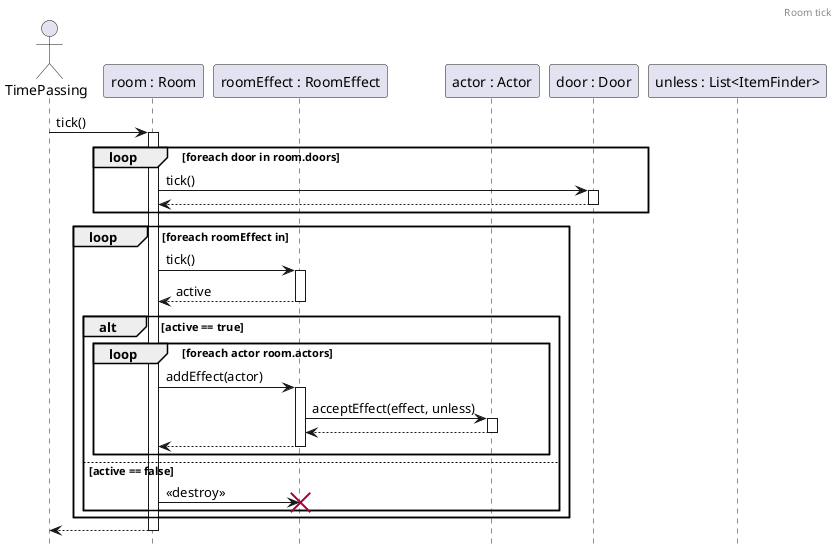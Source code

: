 @startuml RoomTick
header Room tick
hide footbox

actor time as "TimePassing"
participant room as "room : Room"
participant effect as "roomEffect : RoomEffect"
participant actor as "actor : Actor"
participant door as "door : Door"

time -> room ++: tick()
loop foreach door in room.doors
    room -> door++ : tick()
    return
end
loop foreach roomEffect in 
    room -> effect ++: tick()
    return active

    alt active == true
        loop foreach actor room.actors
            room -> effect ++: addEffect(actor)

            effect -> actor ++ : acceptEffect(effect, unless)
            ' ennek így kéne működnie, de nem így kódoltuk le ...
            
            return 
            return
        end
    else active == false
        room -> effect : <<destroy>>
        destroy effect
    end
end

room --> time
deactivate room

participant unless as "unless : List<ItemFinder>"
@enduml